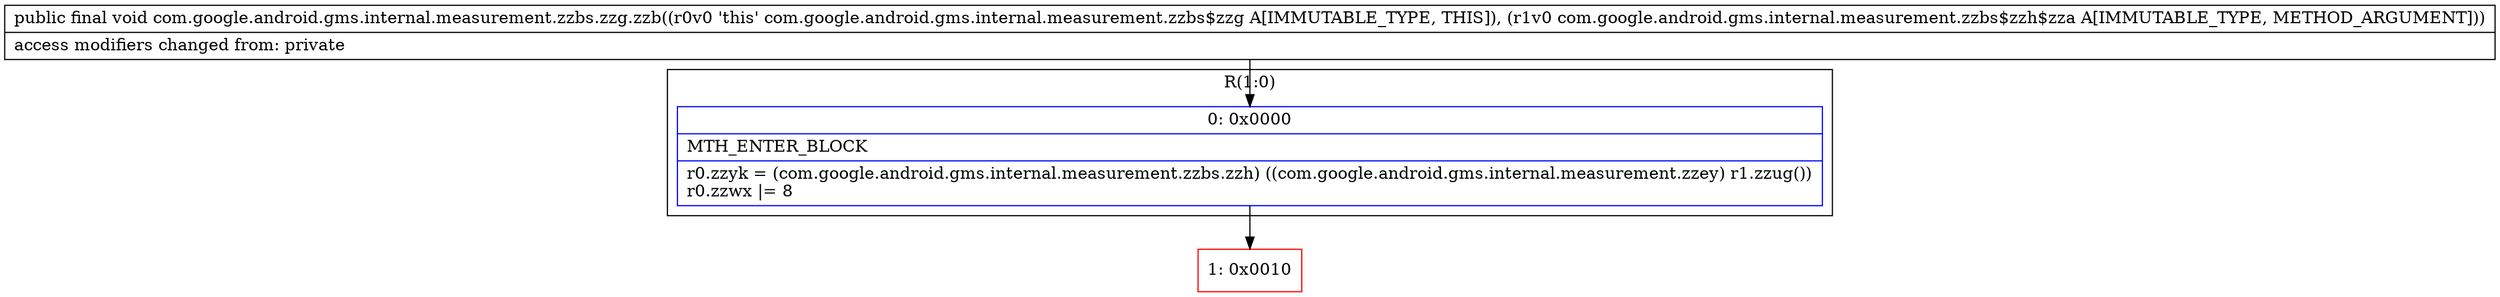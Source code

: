 digraph "CFG forcom.google.android.gms.internal.measurement.zzbs.zzg.zzb(Lcom\/google\/android\/gms\/internal\/measurement\/zzbs$zzh$zza;)V" {
subgraph cluster_Region_868200867 {
label = "R(1:0)";
node [shape=record,color=blue];
Node_0 [shape=record,label="{0\:\ 0x0000|MTH_ENTER_BLOCK\l|r0.zzyk = (com.google.android.gms.internal.measurement.zzbs.zzh) ((com.google.android.gms.internal.measurement.zzey) r1.zzug())\lr0.zzwx \|= 8\l}"];
}
Node_1 [shape=record,color=red,label="{1\:\ 0x0010}"];
MethodNode[shape=record,label="{public final void com.google.android.gms.internal.measurement.zzbs.zzg.zzb((r0v0 'this' com.google.android.gms.internal.measurement.zzbs$zzg A[IMMUTABLE_TYPE, THIS]), (r1v0 com.google.android.gms.internal.measurement.zzbs$zzh$zza A[IMMUTABLE_TYPE, METHOD_ARGUMENT]))  | access modifiers changed from: private\l}"];
MethodNode -> Node_0;
Node_0 -> Node_1;
}

